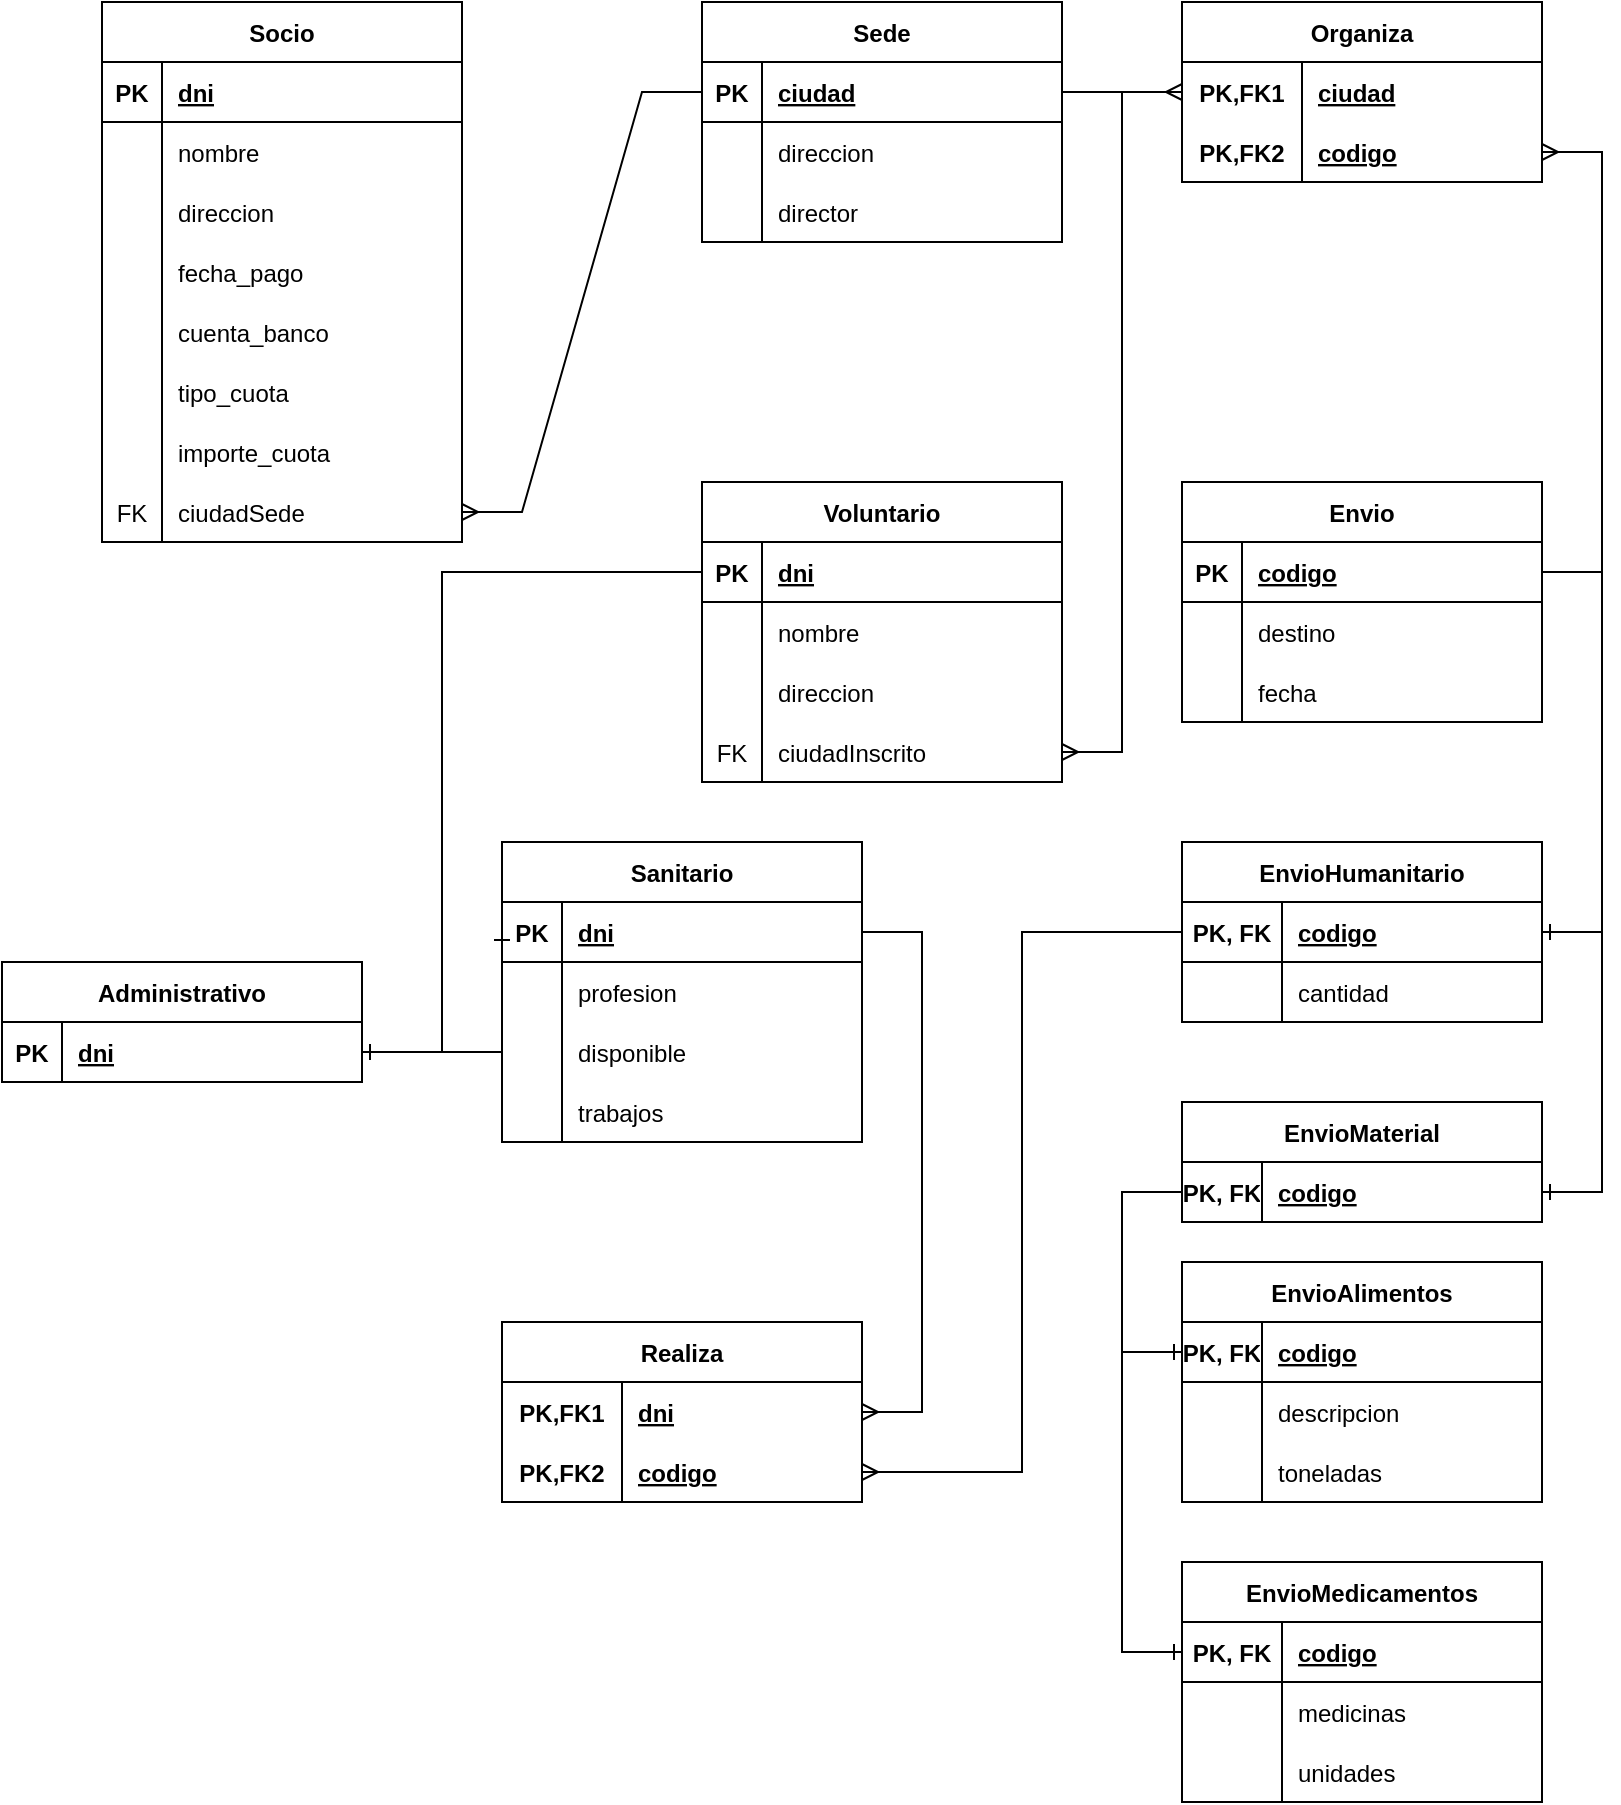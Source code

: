 <mxfile version="16.5.1" type="device"><diagram id="R2lEEEUBdFMjLlhIrx00" name="Page-1"><mxGraphModel dx="1102" dy="685" grid="1" gridSize="10" guides="1" tooltips="1" connect="1" arrows="1" fold="1" page="1" pageScale="1" pageWidth="850" pageHeight="1100" math="0" shadow="0" extFonts="Permanent Marker^https://fonts.googleapis.com/css?family=Permanent+Marker"><root><mxCell id="0"/><mxCell id="1" parent="0"/><mxCell id="J8OUFqh6-W_NVXtx527O-1" value="Socio" style="shape=table;startSize=30;container=1;collapsible=1;childLayout=tableLayout;fixedRows=1;rowLines=0;fontStyle=1;align=center;resizeLast=1;" vertex="1" parent="1"><mxGeometry x="90" y="50" width="180" height="270" as="geometry"/></mxCell><mxCell id="J8OUFqh6-W_NVXtx527O-2" value="" style="shape=tableRow;horizontal=0;startSize=0;swimlaneHead=0;swimlaneBody=0;fillColor=none;collapsible=0;dropTarget=0;points=[[0,0.5],[1,0.5]];portConstraint=eastwest;top=0;left=0;right=0;bottom=1;" vertex="1" parent="J8OUFqh6-W_NVXtx527O-1"><mxGeometry y="30" width="180" height="30" as="geometry"/></mxCell><mxCell id="J8OUFqh6-W_NVXtx527O-3" value="PK" style="shape=partialRectangle;connectable=0;fillColor=none;top=0;left=0;bottom=0;right=0;fontStyle=1;overflow=hidden;" vertex="1" parent="J8OUFqh6-W_NVXtx527O-2"><mxGeometry width="30" height="30" as="geometry"><mxRectangle width="30" height="30" as="alternateBounds"/></mxGeometry></mxCell><mxCell id="J8OUFqh6-W_NVXtx527O-4" value="dni" style="shape=partialRectangle;connectable=0;fillColor=none;top=0;left=0;bottom=0;right=0;align=left;spacingLeft=6;fontStyle=5;overflow=hidden;" vertex="1" parent="J8OUFqh6-W_NVXtx527O-2"><mxGeometry x="30" width="150" height="30" as="geometry"><mxRectangle width="150" height="30" as="alternateBounds"/></mxGeometry></mxCell><mxCell id="J8OUFqh6-W_NVXtx527O-5" value="" style="shape=tableRow;horizontal=0;startSize=0;swimlaneHead=0;swimlaneBody=0;fillColor=none;collapsible=0;dropTarget=0;points=[[0,0.5],[1,0.5]];portConstraint=eastwest;top=0;left=0;right=0;bottom=0;" vertex="1" parent="J8OUFqh6-W_NVXtx527O-1"><mxGeometry y="60" width="180" height="30" as="geometry"/></mxCell><mxCell id="J8OUFqh6-W_NVXtx527O-6" value="" style="shape=partialRectangle;connectable=0;fillColor=none;top=0;left=0;bottom=0;right=0;editable=1;overflow=hidden;" vertex="1" parent="J8OUFqh6-W_NVXtx527O-5"><mxGeometry width="30" height="30" as="geometry"><mxRectangle width="30" height="30" as="alternateBounds"/></mxGeometry></mxCell><mxCell id="J8OUFqh6-W_NVXtx527O-7" value="nombre" style="shape=partialRectangle;connectable=0;fillColor=none;top=0;left=0;bottom=0;right=0;align=left;spacingLeft=6;overflow=hidden;" vertex="1" parent="J8OUFqh6-W_NVXtx527O-5"><mxGeometry x="30" width="150" height="30" as="geometry"><mxRectangle width="150" height="30" as="alternateBounds"/></mxGeometry></mxCell><mxCell id="J8OUFqh6-W_NVXtx527O-8" value="" style="shape=tableRow;horizontal=0;startSize=0;swimlaneHead=0;swimlaneBody=0;fillColor=none;collapsible=0;dropTarget=0;points=[[0,0.5],[1,0.5]];portConstraint=eastwest;top=0;left=0;right=0;bottom=0;" vertex="1" parent="J8OUFqh6-W_NVXtx527O-1"><mxGeometry y="90" width="180" height="30" as="geometry"/></mxCell><mxCell id="J8OUFqh6-W_NVXtx527O-9" value="" style="shape=partialRectangle;connectable=0;fillColor=none;top=0;left=0;bottom=0;right=0;editable=1;overflow=hidden;" vertex="1" parent="J8OUFqh6-W_NVXtx527O-8"><mxGeometry width="30" height="30" as="geometry"><mxRectangle width="30" height="30" as="alternateBounds"/></mxGeometry></mxCell><mxCell id="J8OUFqh6-W_NVXtx527O-10" value="direccion" style="shape=partialRectangle;connectable=0;fillColor=none;top=0;left=0;bottom=0;right=0;align=left;spacingLeft=6;overflow=hidden;" vertex="1" parent="J8OUFqh6-W_NVXtx527O-8"><mxGeometry x="30" width="150" height="30" as="geometry"><mxRectangle width="150" height="30" as="alternateBounds"/></mxGeometry></mxCell><mxCell id="J8OUFqh6-W_NVXtx527O-11" value="" style="shape=tableRow;horizontal=0;startSize=0;swimlaneHead=0;swimlaneBody=0;fillColor=none;collapsible=0;dropTarget=0;points=[[0,0.5],[1,0.5]];portConstraint=eastwest;top=0;left=0;right=0;bottom=0;" vertex="1" parent="J8OUFqh6-W_NVXtx527O-1"><mxGeometry y="120" width="180" height="30" as="geometry"/></mxCell><mxCell id="J8OUFqh6-W_NVXtx527O-12" value="" style="shape=partialRectangle;connectable=0;fillColor=none;top=0;left=0;bottom=0;right=0;editable=1;overflow=hidden;" vertex="1" parent="J8OUFqh6-W_NVXtx527O-11"><mxGeometry width="30" height="30" as="geometry"><mxRectangle width="30" height="30" as="alternateBounds"/></mxGeometry></mxCell><mxCell id="J8OUFqh6-W_NVXtx527O-13" value="fecha_pago" style="shape=partialRectangle;connectable=0;fillColor=none;top=0;left=0;bottom=0;right=0;align=left;spacingLeft=6;overflow=hidden;" vertex="1" parent="J8OUFqh6-W_NVXtx527O-11"><mxGeometry x="30" width="150" height="30" as="geometry"><mxRectangle width="150" height="30" as="alternateBounds"/></mxGeometry></mxCell><mxCell id="J8OUFqh6-W_NVXtx527O-14" value="" style="shape=tableRow;horizontal=0;startSize=0;swimlaneHead=0;swimlaneBody=0;fillColor=none;collapsible=0;dropTarget=0;points=[[0,0.5],[1,0.5]];portConstraint=eastwest;top=0;left=0;right=0;bottom=0;" vertex="1" parent="J8OUFqh6-W_NVXtx527O-1"><mxGeometry y="150" width="180" height="30" as="geometry"/></mxCell><mxCell id="J8OUFqh6-W_NVXtx527O-15" value="" style="shape=partialRectangle;connectable=0;fillColor=none;top=0;left=0;bottom=0;right=0;editable=1;overflow=hidden;" vertex="1" parent="J8OUFqh6-W_NVXtx527O-14"><mxGeometry width="30" height="30" as="geometry"><mxRectangle width="30" height="30" as="alternateBounds"/></mxGeometry></mxCell><mxCell id="J8OUFqh6-W_NVXtx527O-16" value="cuenta_banco" style="shape=partialRectangle;connectable=0;fillColor=none;top=0;left=0;bottom=0;right=0;align=left;spacingLeft=6;overflow=hidden;" vertex="1" parent="J8OUFqh6-W_NVXtx527O-14"><mxGeometry x="30" width="150" height="30" as="geometry"><mxRectangle width="150" height="30" as="alternateBounds"/></mxGeometry></mxCell><mxCell id="J8OUFqh6-W_NVXtx527O-17" value="" style="shape=tableRow;horizontal=0;startSize=0;swimlaneHead=0;swimlaneBody=0;fillColor=none;collapsible=0;dropTarget=0;points=[[0,0.5],[1,0.5]];portConstraint=eastwest;top=0;left=0;right=0;bottom=0;" vertex="1" parent="J8OUFqh6-W_NVXtx527O-1"><mxGeometry y="180" width="180" height="30" as="geometry"/></mxCell><mxCell id="J8OUFqh6-W_NVXtx527O-18" value="" style="shape=partialRectangle;connectable=0;fillColor=none;top=0;left=0;bottom=0;right=0;editable=1;overflow=hidden;" vertex="1" parent="J8OUFqh6-W_NVXtx527O-17"><mxGeometry width="30" height="30" as="geometry"><mxRectangle width="30" height="30" as="alternateBounds"/></mxGeometry></mxCell><mxCell id="J8OUFqh6-W_NVXtx527O-19" value="tipo_cuota" style="shape=partialRectangle;connectable=0;fillColor=none;top=0;left=0;bottom=0;right=0;align=left;spacingLeft=6;overflow=hidden;" vertex="1" parent="J8OUFqh6-W_NVXtx527O-17"><mxGeometry x="30" width="150" height="30" as="geometry"><mxRectangle width="150" height="30" as="alternateBounds"/></mxGeometry></mxCell><mxCell id="J8OUFqh6-W_NVXtx527O-20" value="" style="shape=tableRow;horizontal=0;startSize=0;swimlaneHead=0;swimlaneBody=0;fillColor=none;collapsible=0;dropTarget=0;points=[[0,0.5],[1,0.5]];portConstraint=eastwest;top=0;left=0;right=0;bottom=0;" vertex="1" parent="J8OUFqh6-W_NVXtx527O-1"><mxGeometry y="210" width="180" height="30" as="geometry"/></mxCell><mxCell id="J8OUFqh6-W_NVXtx527O-21" value="" style="shape=partialRectangle;connectable=0;fillColor=none;top=0;left=0;bottom=0;right=0;editable=1;overflow=hidden;" vertex="1" parent="J8OUFqh6-W_NVXtx527O-20"><mxGeometry width="30" height="30" as="geometry"><mxRectangle width="30" height="30" as="alternateBounds"/></mxGeometry></mxCell><mxCell id="J8OUFqh6-W_NVXtx527O-22" value="importe_cuota" style="shape=partialRectangle;connectable=0;fillColor=none;top=0;left=0;bottom=0;right=0;align=left;spacingLeft=6;overflow=hidden;" vertex="1" parent="J8OUFqh6-W_NVXtx527O-20"><mxGeometry x="30" width="150" height="30" as="geometry"><mxRectangle width="150" height="30" as="alternateBounds"/></mxGeometry></mxCell><mxCell id="J8OUFqh6-W_NVXtx527O-36" value="" style="shape=tableRow;horizontal=0;startSize=0;swimlaneHead=0;swimlaneBody=0;fillColor=none;collapsible=0;dropTarget=0;points=[[0,0.5],[1,0.5]];portConstraint=eastwest;top=0;left=0;right=0;bottom=0;" vertex="1" parent="J8OUFqh6-W_NVXtx527O-1"><mxGeometry y="240" width="180" height="30" as="geometry"/></mxCell><mxCell id="J8OUFqh6-W_NVXtx527O-37" value="FK" style="shape=partialRectangle;connectable=0;fillColor=none;top=0;left=0;bottom=0;right=0;editable=1;overflow=hidden;" vertex="1" parent="J8OUFqh6-W_NVXtx527O-36"><mxGeometry width="30" height="30" as="geometry"><mxRectangle width="30" height="30" as="alternateBounds"/></mxGeometry></mxCell><mxCell id="J8OUFqh6-W_NVXtx527O-38" value="ciudadSede" style="shape=partialRectangle;connectable=0;fillColor=none;top=0;left=0;bottom=0;right=0;align=left;spacingLeft=6;overflow=hidden;" vertex="1" parent="J8OUFqh6-W_NVXtx527O-36"><mxGeometry x="30" width="150" height="30" as="geometry"><mxRectangle width="150" height="30" as="alternateBounds"/></mxGeometry></mxCell><mxCell id="J8OUFqh6-W_NVXtx527O-23" value="Sede" style="shape=table;startSize=30;container=1;collapsible=1;childLayout=tableLayout;fixedRows=1;rowLines=0;fontStyle=1;align=center;resizeLast=1;" vertex="1" parent="1"><mxGeometry x="390" y="50" width="180" height="120" as="geometry"/></mxCell><mxCell id="J8OUFqh6-W_NVXtx527O-24" value="" style="shape=tableRow;horizontal=0;startSize=0;swimlaneHead=0;swimlaneBody=0;fillColor=none;collapsible=0;dropTarget=0;points=[[0,0.5],[1,0.5]];portConstraint=eastwest;top=0;left=0;right=0;bottom=1;" vertex="1" parent="J8OUFqh6-W_NVXtx527O-23"><mxGeometry y="30" width="180" height="30" as="geometry"/></mxCell><mxCell id="J8OUFqh6-W_NVXtx527O-25" value="PK" style="shape=partialRectangle;connectable=0;fillColor=none;top=0;left=0;bottom=0;right=0;fontStyle=1;overflow=hidden;" vertex="1" parent="J8OUFqh6-W_NVXtx527O-24"><mxGeometry width="30" height="30" as="geometry"><mxRectangle width="30" height="30" as="alternateBounds"/></mxGeometry></mxCell><mxCell id="J8OUFqh6-W_NVXtx527O-26" value="ciudad" style="shape=partialRectangle;connectable=0;fillColor=none;top=0;left=0;bottom=0;right=0;align=left;spacingLeft=6;fontStyle=5;overflow=hidden;" vertex="1" parent="J8OUFqh6-W_NVXtx527O-24"><mxGeometry x="30" width="150" height="30" as="geometry"><mxRectangle width="150" height="30" as="alternateBounds"/></mxGeometry></mxCell><mxCell id="J8OUFqh6-W_NVXtx527O-27" value="" style="shape=tableRow;horizontal=0;startSize=0;swimlaneHead=0;swimlaneBody=0;fillColor=none;collapsible=0;dropTarget=0;points=[[0,0.5],[1,0.5]];portConstraint=eastwest;top=0;left=0;right=0;bottom=0;" vertex="1" parent="J8OUFqh6-W_NVXtx527O-23"><mxGeometry y="60" width="180" height="30" as="geometry"/></mxCell><mxCell id="J8OUFqh6-W_NVXtx527O-28" value="" style="shape=partialRectangle;connectable=0;fillColor=none;top=0;left=0;bottom=0;right=0;editable=1;overflow=hidden;" vertex="1" parent="J8OUFqh6-W_NVXtx527O-27"><mxGeometry width="30" height="30" as="geometry"><mxRectangle width="30" height="30" as="alternateBounds"/></mxGeometry></mxCell><mxCell id="J8OUFqh6-W_NVXtx527O-29" value="direccion" style="shape=partialRectangle;connectable=0;fillColor=none;top=0;left=0;bottom=0;right=0;align=left;spacingLeft=6;overflow=hidden;" vertex="1" parent="J8OUFqh6-W_NVXtx527O-27"><mxGeometry x="30" width="150" height="30" as="geometry"><mxRectangle width="150" height="30" as="alternateBounds"/></mxGeometry></mxCell><mxCell id="J8OUFqh6-W_NVXtx527O-30" value="" style="shape=tableRow;horizontal=0;startSize=0;swimlaneHead=0;swimlaneBody=0;fillColor=none;collapsible=0;dropTarget=0;points=[[0,0.5],[1,0.5]];portConstraint=eastwest;top=0;left=0;right=0;bottom=0;" vertex="1" parent="J8OUFqh6-W_NVXtx527O-23"><mxGeometry y="90" width="180" height="30" as="geometry"/></mxCell><mxCell id="J8OUFqh6-W_NVXtx527O-31" value="" style="shape=partialRectangle;connectable=0;fillColor=none;top=0;left=0;bottom=0;right=0;editable=1;overflow=hidden;" vertex="1" parent="J8OUFqh6-W_NVXtx527O-30"><mxGeometry width="30" height="30" as="geometry"><mxRectangle width="30" height="30" as="alternateBounds"/></mxGeometry></mxCell><mxCell id="J8OUFqh6-W_NVXtx527O-32" value="director" style="shape=partialRectangle;connectable=0;fillColor=none;top=0;left=0;bottom=0;right=0;align=left;spacingLeft=6;overflow=hidden;" vertex="1" parent="J8OUFqh6-W_NVXtx527O-30"><mxGeometry x="30" width="150" height="30" as="geometry"><mxRectangle width="150" height="30" as="alternateBounds"/></mxGeometry></mxCell><mxCell id="J8OUFqh6-W_NVXtx527O-39" value="" style="edgeStyle=entityRelationEdgeStyle;fontSize=12;html=1;endArrow=ERmany;rounded=0;entryX=1;entryY=0.5;entryDx=0;entryDy=0;exitX=0;exitY=0.5;exitDx=0;exitDy=0;" edge="1" parent="1" source="J8OUFqh6-W_NVXtx527O-24" target="J8OUFqh6-W_NVXtx527O-36"><mxGeometry width="100" height="100" relative="1" as="geometry"><mxPoint x="370" y="400" as="sourcePoint"/><mxPoint x="470" y="300" as="targetPoint"/></mxGeometry></mxCell><mxCell id="J8OUFqh6-W_NVXtx527O-40" value="Voluntario" style="shape=table;startSize=30;container=1;collapsible=1;childLayout=tableLayout;fixedRows=1;rowLines=0;fontStyle=1;align=center;resizeLast=1;" vertex="1" parent="1"><mxGeometry x="390" y="290" width="180" height="150" as="geometry"/></mxCell><mxCell id="J8OUFqh6-W_NVXtx527O-41" value="" style="shape=tableRow;horizontal=0;startSize=0;swimlaneHead=0;swimlaneBody=0;fillColor=none;collapsible=0;dropTarget=0;points=[[0,0.5],[1,0.5]];portConstraint=eastwest;top=0;left=0;right=0;bottom=1;" vertex="1" parent="J8OUFqh6-W_NVXtx527O-40"><mxGeometry y="30" width="180" height="30" as="geometry"/></mxCell><mxCell id="J8OUFqh6-W_NVXtx527O-42" value="PK" style="shape=partialRectangle;connectable=0;fillColor=none;top=0;left=0;bottom=0;right=0;fontStyle=1;overflow=hidden;" vertex="1" parent="J8OUFqh6-W_NVXtx527O-41"><mxGeometry width="30" height="30" as="geometry"><mxRectangle width="30" height="30" as="alternateBounds"/></mxGeometry></mxCell><mxCell id="J8OUFqh6-W_NVXtx527O-43" value="dni" style="shape=partialRectangle;connectable=0;fillColor=none;top=0;left=0;bottom=0;right=0;align=left;spacingLeft=6;fontStyle=5;overflow=hidden;" vertex="1" parent="J8OUFqh6-W_NVXtx527O-41"><mxGeometry x="30" width="150" height="30" as="geometry"><mxRectangle width="150" height="30" as="alternateBounds"/></mxGeometry></mxCell><mxCell id="J8OUFqh6-W_NVXtx527O-44" value="" style="shape=tableRow;horizontal=0;startSize=0;swimlaneHead=0;swimlaneBody=0;fillColor=none;collapsible=0;dropTarget=0;points=[[0,0.5],[1,0.5]];portConstraint=eastwest;top=0;left=0;right=0;bottom=0;" vertex="1" parent="J8OUFqh6-W_NVXtx527O-40"><mxGeometry y="60" width="180" height="30" as="geometry"/></mxCell><mxCell id="J8OUFqh6-W_NVXtx527O-45" value="" style="shape=partialRectangle;connectable=0;fillColor=none;top=0;left=0;bottom=0;right=0;editable=1;overflow=hidden;" vertex="1" parent="J8OUFqh6-W_NVXtx527O-44"><mxGeometry width="30" height="30" as="geometry"><mxRectangle width="30" height="30" as="alternateBounds"/></mxGeometry></mxCell><mxCell id="J8OUFqh6-W_NVXtx527O-46" value="nombre" style="shape=partialRectangle;connectable=0;fillColor=none;top=0;left=0;bottom=0;right=0;align=left;spacingLeft=6;overflow=hidden;" vertex="1" parent="J8OUFqh6-W_NVXtx527O-44"><mxGeometry x="30" width="150" height="30" as="geometry"><mxRectangle width="150" height="30" as="alternateBounds"/></mxGeometry></mxCell><mxCell id="J8OUFqh6-W_NVXtx527O-47" value="" style="shape=tableRow;horizontal=0;startSize=0;swimlaneHead=0;swimlaneBody=0;fillColor=none;collapsible=0;dropTarget=0;points=[[0,0.5],[1,0.5]];portConstraint=eastwest;top=0;left=0;right=0;bottom=0;" vertex="1" parent="J8OUFqh6-W_NVXtx527O-40"><mxGeometry y="90" width="180" height="30" as="geometry"/></mxCell><mxCell id="J8OUFqh6-W_NVXtx527O-48" value="" style="shape=partialRectangle;connectable=0;fillColor=none;top=0;left=0;bottom=0;right=0;editable=1;overflow=hidden;" vertex="1" parent="J8OUFqh6-W_NVXtx527O-47"><mxGeometry width="30" height="30" as="geometry"><mxRectangle width="30" height="30" as="alternateBounds"/></mxGeometry></mxCell><mxCell id="J8OUFqh6-W_NVXtx527O-49" value="direccion" style="shape=partialRectangle;connectable=0;fillColor=none;top=0;left=0;bottom=0;right=0;align=left;spacingLeft=6;overflow=hidden;" vertex="1" parent="J8OUFqh6-W_NVXtx527O-47"><mxGeometry x="30" width="150" height="30" as="geometry"><mxRectangle width="150" height="30" as="alternateBounds"/></mxGeometry></mxCell><mxCell id="J8OUFqh6-W_NVXtx527O-53" value="" style="shape=tableRow;horizontal=0;startSize=0;swimlaneHead=0;swimlaneBody=0;fillColor=none;collapsible=0;dropTarget=0;points=[[0,0.5],[1,0.5]];portConstraint=eastwest;top=0;left=0;right=0;bottom=0;" vertex="1" parent="J8OUFqh6-W_NVXtx527O-40"><mxGeometry y="120" width="180" height="30" as="geometry"/></mxCell><mxCell id="J8OUFqh6-W_NVXtx527O-54" value="FK" style="shape=partialRectangle;connectable=0;fillColor=none;top=0;left=0;bottom=0;right=0;editable=1;overflow=hidden;" vertex="1" parent="J8OUFqh6-W_NVXtx527O-53"><mxGeometry width="30" height="30" as="geometry"><mxRectangle width="30" height="30" as="alternateBounds"/></mxGeometry></mxCell><mxCell id="J8OUFqh6-W_NVXtx527O-55" value="ciudadInscrito" style="shape=partialRectangle;connectable=0;fillColor=none;top=0;left=0;bottom=0;right=0;align=left;spacingLeft=6;overflow=hidden;" vertex="1" parent="J8OUFqh6-W_NVXtx527O-53"><mxGeometry x="30" width="150" height="30" as="geometry"><mxRectangle width="150" height="30" as="alternateBounds"/></mxGeometry></mxCell><mxCell id="J8OUFqh6-W_NVXtx527O-56" value="" style="edgeStyle=entityRelationEdgeStyle;fontSize=12;html=1;endArrow=ERmany;rounded=0;entryX=1;entryY=0.5;entryDx=0;entryDy=0;exitX=1;exitY=0.5;exitDx=0;exitDy=0;" edge="1" parent="1" source="J8OUFqh6-W_NVXtx527O-24" target="J8OUFqh6-W_NVXtx527O-53"><mxGeometry width="100" height="100" relative="1" as="geometry"><mxPoint x="370" y="400" as="sourcePoint"/><mxPoint x="470" y="300" as="targetPoint"/></mxGeometry></mxCell><mxCell id="J8OUFqh6-W_NVXtx527O-57" value="Envio" style="shape=table;startSize=30;container=1;collapsible=1;childLayout=tableLayout;fixedRows=1;rowLines=0;fontStyle=1;align=center;resizeLast=1;" vertex="1" parent="1"><mxGeometry x="630" y="290" width="180" height="120" as="geometry"/></mxCell><mxCell id="J8OUFqh6-W_NVXtx527O-58" value="" style="shape=tableRow;horizontal=0;startSize=0;swimlaneHead=0;swimlaneBody=0;fillColor=none;collapsible=0;dropTarget=0;points=[[0,0.5],[1,0.5]];portConstraint=eastwest;top=0;left=0;right=0;bottom=1;" vertex="1" parent="J8OUFqh6-W_NVXtx527O-57"><mxGeometry y="30" width="180" height="30" as="geometry"/></mxCell><mxCell id="J8OUFqh6-W_NVXtx527O-59" value="PK" style="shape=partialRectangle;connectable=0;fillColor=none;top=0;left=0;bottom=0;right=0;fontStyle=1;overflow=hidden;" vertex="1" parent="J8OUFqh6-W_NVXtx527O-58"><mxGeometry width="30" height="30" as="geometry"><mxRectangle width="30" height="30" as="alternateBounds"/></mxGeometry></mxCell><mxCell id="J8OUFqh6-W_NVXtx527O-60" value="codigo" style="shape=partialRectangle;connectable=0;fillColor=none;top=0;left=0;bottom=0;right=0;align=left;spacingLeft=6;fontStyle=5;overflow=hidden;" vertex="1" parent="J8OUFqh6-W_NVXtx527O-58"><mxGeometry x="30" width="150" height="30" as="geometry"><mxRectangle width="150" height="30" as="alternateBounds"/></mxGeometry></mxCell><mxCell id="J8OUFqh6-W_NVXtx527O-61" value="" style="shape=tableRow;horizontal=0;startSize=0;swimlaneHead=0;swimlaneBody=0;fillColor=none;collapsible=0;dropTarget=0;points=[[0,0.5],[1,0.5]];portConstraint=eastwest;top=0;left=0;right=0;bottom=0;" vertex="1" parent="J8OUFqh6-W_NVXtx527O-57"><mxGeometry y="60" width="180" height="30" as="geometry"/></mxCell><mxCell id="J8OUFqh6-W_NVXtx527O-62" value="" style="shape=partialRectangle;connectable=0;fillColor=none;top=0;left=0;bottom=0;right=0;editable=1;overflow=hidden;" vertex="1" parent="J8OUFqh6-W_NVXtx527O-61"><mxGeometry width="30" height="30" as="geometry"><mxRectangle width="30" height="30" as="alternateBounds"/></mxGeometry></mxCell><mxCell id="J8OUFqh6-W_NVXtx527O-63" value="destino" style="shape=partialRectangle;connectable=0;fillColor=none;top=0;left=0;bottom=0;right=0;align=left;spacingLeft=6;overflow=hidden;" vertex="1" parent="J8OUFqh6-W_NVXtx527O-61"><mxGeometry x="30" width="150" height="30" as="geometry"><mxRectangle width="150" height="30" as="alternateBounds"/></mxGeometry></mxCell><mxCell id="J8OUFqh6-W_NVXtx527O-64" value="" style="shape=tableRow;horizontal=0;startSize=0;swimlaneHead=0;swimlaneBody=0;fillColor=none;collapsible=0;dropTarget=0;points=[[0,0.5],[1,0.5]];portConstraint=eastwest;top=0;left=0;right=0;bottom=0;" vertex="1" parent="J8OUFqh6-W_NVXtx527O-57"><mxGeometry y="90" width="180" height="30" as="geometry"/></mxCell><mxCell id="J8OUFqh6-W_NVXtx527O-65" value="" style="shape=partialRectangle;connectable=0;fillColor=none;top=0;left=0;bottom=0;right=0;editable=1;overflow=hidden;" vertex="1" parent="J8OUFqh6-W_NVXtx527O-64"><mxGeometry width="30" height="30" as="geometry"><mxRectangle width="30" height="30" as="alternateBounds"/></mxGeometry></mxCell><mxCell id="J8OUFqh6-W_NVXtx527O-66" value="fecha" style="shape=partialRectangle;connectable=0;fillColor=none;top=0;left=0;bottom=0;right=0;align=left;spacingLeft=6;overflow=hidden;" vertex="1" parent="J8OUFqh6-W_NVXtx527O-64"><mxGeometry x="30" width="150" height="30" as="geometry"><mxRectangle width="150" height="30" as="alternateBounds"/></mxGeometry></mxCell><mxCell id="J8OUFqh6-W_NVXtx527O-70" value="Organiza" style="shape=table;startSize=30;container=1;collapsible=1;childLayout=tableLayout;fixedRows=1;rowLines=0;fontStyle=1;align=center;resizeLast=1;" vertex="1" parent="1"><mxGeometry x="630" y="50" width="180" height="90" as="geometry"/></mxCell><mxCell id="J8OUFqh6-W_NVXtx527O-71" value="" style="shape=tableRow;horizontal=0;startSize=0;swimlaneHead=0;swimlaneBody=0;fillColor=none;collapsible=0;dropTarget=0;points=[[0,0.5],[1,0.5]];portConstraint=eastwest;top=0;left=0;right=0;bottom=0;" vertex="1" parent="J8OUFqh6-W_NVXtx527O-70"><mxGeometry y="30" width="180" height="30" as="geometry"/></mxCell><mxCell id="J8OUFqh6-W_NVXtx527O-72" value="PK,FK1" style="shape=partialRectangle;connectable=0;fillColor=none;top=0;left=0;bottom=0;right=0;fontStyle=1;overflow=hidden;" vertex="1" parent="J8OUFqh6-W_NVXtx527O-71"><mxGeometry width="60" height="30" as="geometry"><mxRectangle width="60" height="30" as="alternateBounds"/></mxGeometry></mxCell><mxCell id="J8OUFqh6-W_NVXtx527O-73" value="ciudad" style="shape=partialRectangle;connectable=0;fillColor=none;top=0;left=0;bottom=0;right=0;align=left;spacingLeft=6;fontStyle=5;overflow=hidden;" vertex="1" parent="J8OUFqh6-W_NVXtx527O-71"><mxGeometry x="60" width="120" height="30" as="geometry"><mxRectangle width="120" height="30" as="alternateBounds"/></mxGeometry></mxCell><mxCell id="J8OUFqh6-W_NVXtx527O-74" value="" style="shape=tableRow;horizontal=0;startSize=0;swimlaneHead=0;swimlaneBody=0;fillColor=none;collapsible=0;dropTarget=0;points=[[0,0.5],[1,0.5]];portConstraint=eastwest;top=0;left=0;right=0;bottom=1;" vertex="1" parent="J8OUFqh6-W_NVXtx527O-70"><mxGeometry y="60" width="180" height="30" as="geometry"/></mxCell><mxCell id="J8OUFqh6-W_NVXtx527O-75" value="PK,FK2" style="shape=partialRectangle;connectable=0;fillColor=none;top=0;left=0;bottom=0;right=0;fontStyle=1;overflow=hidden;" vertex="1" parent="J8OUFqh6-W_NVXtx527O-74"><mxGeometry width="60" height="30" as="geometry"><mxRectangle width="60" height="30" as="alternateBounds"/></mxGeometry></mxCell><mxCell id="J8OUFqh6-W_NVXtx527O-76" value="codigo" style="shape=partialRectangle;connectable=0;fillColor=none;top=0;left=0;bottom=0;right=0;align=left;spacingLeft=6;fontStyle=5;overflow=hidden;" vertex="1" parent="J8OUFqh6-W_NVXtx527O-74"><mxGeometry x="60" width="120" height="30" as="geometry"><mxRectangle width="120" height="30" as="alternateBounds"/></mxGeometry></mxCell><mxCell id="J8OUFqh6-W_NVXtx527O-83" value="" style="edgeStyle=entityRelationEdgeStyle;fontSize=12;html=1;endArrow=ERmany;rounded=0;entryX=0;entryY=0.5;entryDx=0;entryDy=0;exitX=1;exitY=0.5;exitDx=0;exitDy=0;" edge="1" parent="1" source="J8OUFqh6-W_NVXtx527O-24" target="J8OUFqh6-W_NVXtx527O-71"><mxGeometry width="100" height="100" relative="1" as="geometry"><mxPoint x="610" y="400" as="sourcePoint"/><mxPoint x="710" y="300" as="targetPoint"/></mxGeometry></mxCell><mxCell id="J8OUFqh6-W_NVXtx527O-84" value="" style="edgeStyle=entityRelationEdgeStyle;fontSize=12;html=1;endArrow=ERmany;rounded=0;exitX=1;exitY=0.5;exitDx=0;exitDy=0;entryX=1;entryY=0.5;entryDx=0;entryDy=0;" edge="1" parent="1" source="J8OUFqh6-W_NVXtx527O-58" target="J8OUFqh6-W_NVXtx527O-74"><mxGeometry width="100" height="100" relative="1" as="geometry"><mxPoint x="610" y="400" as="sourcePoint"/><mxPoint x="710" y="300" as="targetPoint"/></mxGeometry></mxCell><mxCell id="J8OUFqh6-W_NVXtx527O-85" value="Administrativo" style="shape=table;startSize=30;container=1;collapsible=1;childLayout=tableLayout;fixedRows=1;rowLines=0;fontStyle=1;align=center;resizeLast=1;" vertex="1" parent="1"><mxGeometry x="40" y="530" width="180" height="60" as="geometry"/></mxCell><mxCell id="J8OUFqh6-W_NVXtx527O-86" value="" style="shape=tableRow;horizontal=0;startSize=0;swimlaneHead=0;swimlaneBody=0;fillColor=none;collapsible=0;dropTarget=0;points=[[0,0.5],[1,0.5]];portConstraint=eastwest;top=0;left=0;right=0;bottom=1;" vertex="1" parent="J8OUFqh6-W_NVXtx527O-85"><mxGeometry y="30" width="180" height="30" as="geometry"/></mxCell><mxCell id="J8OUFqh6-W_NVXtx527O-87" value="PK" style="shape=partialRectangle;connectable=0;fillColor=none;top=0;left=0;bottom=0;right=0;fontStyle=1;overflow=hidden;" vertex="1" parent="J8OUFqh6-W_NVXtx527O-86"><mxGeometry width="30" height="30" as="geometry"><mxRectangle width="30" height="30" as="alternateBounds"/></mxGeometry></mxCell><mxCell id="J8OUFqh6-W_NVXtx527O-88" value="dni" style="shape=partialRectangle;connectable=0;fillColor=none;top=0;left=0;bottom=0;right=0;align=left;spacingLeft=6;fontStyle=5;overflow=hidden;" vertex="1" parent="J8OUFqh6-W_NVXtx527O-86"><mxGeometry x="30" width="150" height="30" as="geometry"><mxRectangle width="150" height="30" as="alternateBounds"/></mxGeometry></mxCell><mxCell id="J8OUFqh6-W_NVXtx527O-98" value="Sanitario" style="shape=table;startSize=30;container=1;collapsible=1;childLayout=tableLayout;fixedRows=1;rowLines=0;fontStyle=1;align=center;resizeLast=1;" vertex="1" parent="1"><mxGeometry x="290" y="470" width="180" height="150" as="geometry"/></mxCell><mxCell id="J8OUFqh6-W_NVXtx527O-99" value="" style="shape=tableRow;horizontal=0;startSize=0;swimlaneHead=0;swimlaneBody=0;fillColor=none;collapsible=0;dropTarget=0;points=[[0,0.5],[1,0.5]];portConstraint=eastwest;top=0;left=0;right=0;bottom=1;" vertex="1" parent="J8OUFqh6-W_NVXtx527O-98"><mxGeometry y="30" width="180" height="30" as="geometry"/></mxCell><mxCell id="J8OUFqh6-W_NVXtx527O-100" value="PK" style="shape=partialRectangle;connectable=0;fillColor=none;top=0;left=0;bottom=0;right=0;fontStyle=1;overflow=hidden;" vertex="1" parent="J8OUFqh6-W_NVXtx527O-99"><mxGeometry width="30" height="30" as="geometry"><mxRectangle width="30" height="30" as="alternateBounds"/></mxGeometry></mxCell><mxCell id="J8OUFqh6-W_NVXtx527O-101" value="dni" style="shape=partialRectangle;connectable=0;fillColor=none;top=0;left=0;bottom=0;right=0;align=left;spacingLeft=6;fontStyle=5;overflow=hidden;" vertex="1" parent="J8OUFqh6-W_NVXtx527O-99"><mxGeometry x="30" width="150" height="30" as="geometry"><mxRectangle width="150" height="30" as="alternateBounds"/></mxGeometry></mxCell><mxCell id="J8OUFqh6-W_NVXtx527O-102" value="" style="shape=tableRow;horizontal=0;startSize=0;swimlaneHead=0;swimlaneBody=0;fillColor=none;collapsible=0;dropTarget=0;points=[[0,0.5],[1,0.5]];portConstraint=eastwest;top=0;left=0;right=0;bottom=0;" vertex="1" parent="J8OUFqh6-W_NVXtx527O-98"><mxGeometry y="60" width="180" height="30" as="geometry"/></mxCell><mxCell id="J8OUFqh6-W_NVXtx527O-103" value="" style="shape=partialRectangle;connectable=0;fillColor=none;top=0;left=0;bottom=0;right=0;editable=1;overflow=hidden;" vertex="1" parent="J8OUFqh6-W_NVXtx527O-102"><mxGeometry width="30" height="30" as="geometry"><mxRectangle width="30" height="30" as="alternateBounds"/></mxGeometry></mxCell><mxCell id="J8OUFqh6-W_NVXtx527O-104" value="profesion" style="shape=partialRectangle;connectable=0;fillColor=none;top=0;left=0;bottom=0;right=0;align=left;spacingLeft=6;overflow=hidden;" vertex="1" parent="J8OUFqh6-W_NVXtx527O-102"><mxGeometry x="30" width="150" height="30" as="geometry"><mxRectangle width="150" height="30" as="alternateBounds"/></mxGeometry></mxCell><mxCell id="J8OUFqh6-W_NVXtx527O-105" value="" style="shape=tableRow;horizontal=0;startSize=0;swimlaneHead=0;swimlaneBody=0;fillColor=none;collapsible=0;dropTarget=0;points=[[0,0.5],[1,0.5]];portConstraint=eastwest;top=0;left=0;right=0;bottom=0;" vertex="1" parent="J8OUFqh6-W_NVXtx527O-98"><mxGeometry y="90" width="180" height="30" as="geometry"/></mxCell><mxCell id="J8OUFqh6-W_NVXtx527O-106" value="" style="shape=partialRectangle;connectable=0;fillColor=none;top=0;left=0;bottom=0;right=0;editable=1;overflow=hidden;" vertex="1" parent="J8OUFqh6-W_NVXtx527O-105"><mxGeometry width="30" height="30" as="geometry"><mxRectangle width="30" height="30" as="alternateBounds"/></mxGeometry></mxCell><mxCell id="J8OUFqh6-W_NVXtx527O-107" value="disponible" style="shape=partialRectangle;connectable=0;fillColor=none;top=0;left=0;bottom=0;right=0;align=left;spacingLeft=6;overflow=hidden;" vertex="1" parent="J8OUFqh6-W_NVXtx527O-105"><mxGeometry x="30" width="150" height="30" as="geometry"><mxRectangle width="150" height="30" as="alternateBounds"/></mxGeometry></mxCell><mxCell id="J8OUFqh6-W_NVXtx527O-108" value="" style="shape=tableRow;horizontal=0;startSize=0;swimlaneHead=0;swimlaneBody=0;fillColor=none;collapsible=0;dropTarget=0;points=[[0,0.5],[1,0.5]];portConstraint=eastwest;top=0;left=0;right=0;bottom=0;" vertex="1" parent="J8OUFqh6-W_NVXtx527O-98"><mxGeometry y="120" width="180" height="30" as="geometry"/></mxCell><mxCell id="J8OUFqh6-W_NVXtx527O-109" value="" style="shape=partialRectangle;connectable=0;fillColor=none;top=0;left=0;bottom=0;right=0;editable=1;overflow=hidden;" vertex="1" parent="J8OUFqh6-W_NVXtx527O-108"><mxGeometry width="30" height="30" as="geometry"><mxRectangle width="30" height="30" as="alternateBounds"/></mxGeometry></mxCell><mxCell id="J8OUFqh6-W_NVXtx527O-110" value="trabajos" style="shape=partialRectangle;connectable=0;fillColor=none;top=0;left=0;bottom=0;right=0;align=left;spacingLeft=6;overflow=hidden;" vertex="1" parent="J8OUFqh6-W_NVXtx527O-108"><mxGeometry x="30" width="150" height="30" as="geometry"><mxRectangle width="150" height="30" as="alternateBounds"/></mxGeometry></mxCell><mxCell id="J8OUFqh6-W_NVXtx527O-111" value="" style="edgeStyle=orthogonalEdgeStyle;fontSize=12;html=1;endArrow=ERone;endFill=1;rounded=0;entryX=1;entryY=0.5;entryDx=0;entryDy=0;exitX=0;exitY=0.5;exitDx=0;exitDy=0;" edge="1" parent="1" source="J8OUFqh6-W_NVXtx527O-41" target="J8OUFqh6-W_NVXtx527O-86"><mxGeometry width="100" height="100" relative="1" as="geometry"><mxPoint x="360" y="560" as="sourcePoint"/><mxPoint x="460" y="460" as="targetPoint"/><Array as="points"><mxPoint x="260" y="335"/><mxPoint x="260" y="575"/></Array></mxGeometry></mxCell><mxCell id="J8OUFqh6-W_NVXtx527O-112" value="" style="edgeStyle=orthogonalEdgeStyle;fontSize=12;html=1;endArrow=ERone;endFill=1;rounded=0;entryX=0;entryY=0.5;entryDx=0;entryDy=0;exitX=0;exitY=0.5;exitDx=0;exitDy=0;" edge="1" parent="1" source="J8OUFqh6-W_NVXtx527O-41" target="J8OUFqh6-W_NVXtx527O-99"><mxGeometry width="100" height="100" relative="1" as="geometry"><mxPoint x="360" y="560" as="sourcePoint"/><mxPoint x="460" y="460" as="targetPoint"/><Array as="points"><mxPoint x="260" y="335"/><mxPoint x="260" y="575"/></Array></mxGeometry></mxCell><mxCell id="J8OUFqh6-W_NVXtx527O-113" value="EnvioHumanitario" style="shape=table;startSize=30;container=1;collapsible=1;childLayout=tableLayout;fixedRows=1;rowLines=0;fontStyle=1;align=center;resizeLast=1;" vertex="1" parent="1"><mxGeometry x="630" y="470" width="180" height="90" as="geometry"/></mxCell><mxCell id="J8OUFqh6-W_NVXtx527O-114" value="" style="shape=tableRow;horizontal=0;startSize=0;swimlaneHead=0;swimlaneBody=0;fillColor=none;collapsible=0;dropTarget=0;points=[[0,0.5],[1,0.5]];portConstraint=eastwest;top=0;left=0;right=0;bottom=1;" vertex="1" parent="J8OUFqh6-W_NVXtx527O-113"><mxGeometry y="30" width="180" height="30" as="geometry"/></mxCell><mxCell id="J8OUFqh6-W_NVXtx527O-115" value="PK, FK" style="shape=partialRectangle;connectable=0;fillColor=none;top=0;left=0;bottom=0;right=0;fontStyle=1;overflow=hidden;" vertex="1" parent="J8OUFqh6-W_NVXtx527O-114"><mxGeometry width="50" height="30" as="geometry"><mxRectangle width="50" height="30" as="alternateBounds"/></mxGeometry></mxCell><mxCell id="J8OUFqh6-W_NVXtx527O-116" value="codigo" style="shape=partialRectangle;connectable=0;fillColor=none;top=0;left=0;bottom=0;right=0;align=left;spacingLeft=6;fontStyle=5;overflow=hidden;" vertex="1" parent="J8OUFqh6-W_NVXtx527O-114"><mxGeometry x="50" width="130" height="30" as="geometry"><mxRectangle width="130" height="30" as="alternateBounds"/></mxGeometry></mxCell><mxCell id="J8OUFqh6-W_NVXtx527O-117" value="" style="shape=tableRow;horizontal=0;startSize=0;swimlaneHead=0;swimlaneBody=0;fillColor=none;collapsible=0;dropTarget=0;points=[[0,0.5],[1,0.5]];portConstraint=eastwest;top=0;left=0;right=0;bottom=0;" vertex="1" parent="J8OUFqh6-W_NVXtx527O-113"><mxGeometry y="60" width="180" height="30" as="geometry"/></mxCell><mxCell id="J8OUFqh6-W_NVXtx527O-118" value="" style="shape=partialRectangle;connectable=0;fillColor=none;top=0;left=0;bottom=0;right=0;editable=1;overflow=hidden;" vertex="1" parent="J8OUFqh6-W_NVXtx527O-117"><mxGeometry width="50" height="30" as="geometry"><mxRectangle width="50" height="30" as="alternateBounds"/></mxGeometry></mxCell><mxCell id="J8OUFqh6-W_NVXtx527O-119" value="cantidad" style="shape=partialRectangle;connectable=0;fillColor=none;top=0;left=0;bottom=0;right=0;align=left;spacingLeft=6;overflow=hidden;" vertex="1" parent="J8OUFqh6-W_NVXtx527O-117"><mxGeometry x="50" width="130" height="30" as="geometry"><mxRectangle width="130" height="30" as="alternateBounds"/></mxGeometry></mxCell><mxCell id="J8OUFqh6-W_NVXtx527O-126" value="" style="edgeStyle=orthogonalEdgeStyle;fontSize=12;html=1;endArrow=ERone;endFill=1;rounded=0;entryX=1;entryY=0.5;entryDx=0;entryDy=0;exitX=1;exitY=0.5;exitDx=0;exitDy=0;" edge="1" parent="1" source="J8OUFqh6-W_NVXtx527O-58" target="J8OUFqh6-W_NVXtx527O-114"><mxGeometry width="100" height="100" relative="1" as="geometry"><mxPoint x="360" y="460" as="sourcePoint"/><mxPoint x="460" y="360" as="targetPoint"/><Array as="points"><mxPoint x="840" y="335"/><mxPoint x="840" y="515"/></Array></mxGeometry></mxCell><mxCell id="J8OUFqh6-W_NVXtx527O-127" value="EnvioMaterial" style="shape=table;startSize=30;container=1;collapsible=1;childLayout=tableLayout;fixedRows=1;rowLines=0;fontStyle=1;align=center;resizeLast=1;" vertex="1" parent="1"><mxGeometry x="630" y="600" width="180" height="60" as="geometry"/></mxCell><mxCell id="J8OUFqh6-W_NVXtx527O-128" value="" style="shape=tableRow;horizontal=0;startSize=0;swimlaneHead=0;swimlaneBody=0;fillColor=none;collapsible=0;dropTarget=0;points=[[0,0.5],[1,0.5]];portConstraint=eastwest;top=0;left=0;right=0;bottom=1;" vertex="1" parent="J8OUFqh6-W_NVXtx527O-127"><mxGeometry y="30" width="180" height="30" as="geometry"/></mxCell><mxCell id="J8OUFqh6-W_NVXtx527O-129" value="PK, FK" style="shape=partialRectangle;connectable=0;fillColor=none;top=0;left=0;bottom=0;right=0;fontStyle=1;overflow=hidden;" vertex="1" parent="J8OUFqh6-W_NVXtx527O-128"><mxGeometry width="40" height="30" as="geometry"><mxRectangle width="40" height="30" as="alternateBounds"/></mxGeometry></mxCell><mxCell id="J8OUFqh6-W_NVXtx527O-130" value="codigo" style="shape=partialRectangle;connectable=0;fillColor=none;top=0;left=0;bottom=0;right=0;align=left;spacingLeft=6;fontStyle=5;overflow=hidden;" vertex="1" parent="J8OUFqh6-W_NVXtx527O-128"><mxGeometry x="40" width="140" height="30" as="geometry"><mxRectangle width="140" height="30" as="alternateBounds"/></mxGeometry></mxCell><mxCell id="J8OUFqh6-W_NVXtx527O-140" value="" style="edgeStyle=orthogonalEdgeStyle;fontSize=12;html=1;endArrow=ERone;endFill=1;rounded=0;entryX=1;entryY=0.5;entryDx=0;entryDy=0;exitX=1;exitY=0.5;exitDx=0;exitDy=0;" edge="1" parent="1" source="J8OUFqh6-W_NVXtx527O-58" target="J8OUFqh6-W_NVXtx527O-128"><mxGeometry width="100" height="100" relative="1" as="geometry"><mxPoint x="360" y="660" as="sourcePoint"/><mxPoint x="460" y="560" as="targetPoint"/><Array as="points"><mxPoint x="840" y="335"/><mxPoint x="840" y="645"/></Array></mxGeometry></mxCell><mxCell id="J8OUFqh6-W_NVXtx527O-141" value="EnvioAlimentos" style="shape=table;startSize=30;container=1;collapsible=1;childLayout=tableLayout;fixedRows=1;rowLines=0;fontStyle=1;align=center;resizeLast=1;" vertex="1" parent="1"><mxGeometry x="630" y="680" width="180" height="120" as="geometry"/></mxCell><mxCell id="J8OUFqh6-W_NVXtx527O-142" value="" style="shape=tableRow;horizontal=0;startSize=0;swimlaneHead=0;swimlaneBody=0;fillColor=none;collapsible=0;dropTarget=0;points=[[0,0.5],[1,0.5]];portConstraint=eastwest;top=0;left=0;right=0;bottom=1;" vertex="1" parent="J8OUFqh6-W_NVXtx527O-141"><mxGeometry y="30" width="180" height="30" as="geometry"/></mxCell><mxCell id="J8OUFqh6-W_NVXtx527O-143" value="PK, FK" style="shape=partialRectangle;connectable=0;fillColor=none;top=0;left=0;bottom=0;right=0;fontStyle=1;overflow=hidden;" vertex="1" parent="J8OUFqh6-W_NVXtx527O-142"><mxGeometry width="40" height="30" as="geometry"><mxRectangle width="40" height="30" as="alternateBounds"/></mxGeometry></mxCell><mxCell id="J8OUFqh6-W_NVXtx527O-144" value="codigo" style="shape=partialRectangle;connectable=0;fillColor=none;top=0;left=0;bottom=0;right=0;align=left;spacingLeft=6;fontStyle=5;overflow=hidden;" vertex="1" parent="J8OUFqh6-W_NVXtx527O-142"><mxGeometry x="40" width="140" height="30" as="geometry"><mxRectangle width="140" height="30" as="alternateBounds"/></mxGeometry></mxCell><mxCell id="J8OUFqh6-W_NVXtx527O-145" value="" style="shape=tableRow;horizontal=0;startSize=0;swimlaneHead=0;swimlaneBody=0;fillColor=none;collapsible=0;dropTarget=0;points=[[0,0.5],[1,0.5]];portConstraint=eastwest;top=0;left=0;right=0;bottom=0;" vertex="1" parent="J8OUFqh6-W_NVXtx527O-141"><mxGeometry y="60" width="180" height="30" as="geometry"/></mxCell><mxCell id="J8OUFqh6-W_NVXtx527O-146" value="" style="shape=partialRectangle;connectable=0;fillColor=none;top=0;left=0;bottom=0;right=0;editable=1;overflow=hidden;" vertex="1" parent="J8OUFqh6-W_NVXtx527O-145"><mxGeometry width="40" height="30" as="geometry"><mxRectangle width="40" height="30" as="alternateBounds"/></mxGeometry></mxCell><mxCell id="J8OUFqh6-W_NVXtx527O-147" value="descripcion" style="shape=partialRectangle;connectable=0;fillColor=none;top=0;left=0;bottom=0;right=0;align=left;spacingLeft=6;overflow=hidden;" vertex="1" parent="J8OUFqh6-W_NVXtx527O-145"><mxGeometry x="40" width="140" height="30" as="geometry"><mxRectangle width="140" height="30" as="alternateBounds"/></mxGeometry></mxCell><mxCell id="J8OUFqh6-W_NVXtx527O-148" value="" style="shape=tableRow;horizontal=0;startSize=0;swimlaneHead=0;swimlaneBody=0;fillColor=none;collapsible=0;dropTarget=0;points=[[0,0.5],[1,0.5]];portConstraint=eastwest;top=0;left=0;right=0;bottom=0;" vertex="1" parent="J8OUFqh6-W_NVXtx527O-141"><mxGeometry y="90" width="180" height="30" as="geometry"/></mxCell><mxCell id="J8OUFqh6-W_NVXtx527O-149" value="" style="shape=partialRectangle;connectable=0;fillColor=none;top=0;left=0;bottom=0;right=0;editable=1;overflow=hidden;" vertex="1" parent="J8OUFqh6-W_NVXtx527O-148"><mxGeometry width="40" height="30" as="geometry"><mxRectangle width="40" height="30" as="alternateBounds"/></mxGeometry></mxCell><mxCell id="J8OUFqh6-W_NVXtx527O-150" value="toneladas" style="shape=partialRectangle;connectable=0;fillColor=none;top=0;left=0;bottom=0;right=0;align=left;spacingLeft=6;overflow=hidden;" vertex="1" parent="J8OUFqh6-W_NVXtx527O-148"><mxGeometry x="40" width="140" height="30" as="geometry"><mxRectangle width="140" height="30" as="alternateBounds"/></mxGeometry></mxCell><mxCell id="J8OUFqh6-W_NVXtx527O-154" value="" style="edgeStyle=orthogonalEdgeStyle;fontSize=12;html=1;endArrow=ERone;endFill=1;rounded=0;entryX=0;entryY=0.5;entryDx=0;entryDy=0;exitX=0;exitY=0.5;exitDx=0;exitDy=0;" edge="1" parent="1" source="J8OUFqh6-W_NVXtx527O-128" target="J8OUFqh6-W_NVXtx527O-142"><mxGeometry width="100" height="100" relative="1" as="geometry"><mxPoint x="360" y="600" as="sourcePoint"/><mxPoint x="460" y="500" as="targetPoint"/><Array as="points"><mxPoint x="600" y="645"/><mxPoint x="600" y="725"/></Array></mxGeometry></mxCell><mxCell id="J8OUFqh6-W_NVXtx527O-155" value="EnvioMedicamentos" style="shape=table;startSize=30;container=1;collapsible=1;childLayout=tableLayout;fixedRows=1;rowLines=0;fontStyle=1;align=center;resizeLast=1;" vertex="1" parent="1"><mxGeometry x="630" y="830" width="180" height="120" as="geometry"/></mxCell><mxCell id="J8OUFqh6-W_NVXtx527O-156" value="" style="shape=tableRow;horizontal=0;startSize=0;swimlaneHead=0;swimlaneBody=0;fillColor=none;collapsible=0;dropTarget=0;points=[[0,0.5],[1,0.5]];portConstraint=eastwest;top=0;left=0;right=0;bottom=1;" vertex="1" parent="J8OUFqh6-W_NVXtx527O-155"><mxGeometry y="30" width="180" height="30" as="geometry"/></mxCell><mxCell id="J8OUFqh6-W_NVXtx527O-157" value="PK, FK" style="shape=partialRectangle;connectable=0;fillColor=none;top=0;left=0;bottom=0;right=0;fontStyle=1;overflow=hidden;" vertex="1" parent="J8OUFqh6-W_NVXtx527O-156"><mxGeometry width="50" height="30" as="geometry"><mxRectangle width="50" height="30" as="alternateBounds"/></mxGeometry></mxCell><mxCell id="J8OUFqh6-W_NVXtx527O-158" value="codigo" style="shape=partialRectangle;connectable=0;fillColor=none;top=0;left=0;bottom=0;right=0;align=left;spacingLeft=6;fontStyle=5;overflow=hidden;" vertex="1" parent="J8OUFqh6-W_NVXtx527O-156"><mxGeometry x="50" width="130" height="30" as="geometry"><mxRectangle width="130" height="30" as="alternateBounds"/></mxGeometry></mxCell><mxCell id="J8OUFqh6-W_NVXtx527O-159" value="" style="shape=tableRow;horizontal=0;startSize=0;swimlaneHead=0;swimlaneBody=0;fillColor=none;collapsible=0;dropTarget=0;points=[[0,0.5],[1,0.5]];portConstraint=eastwest;top=0;left=0;right=0;bottom=0;" vertex="1" parent="J8OUFqh6-W_NVXtx527O-155"><mxGeometry y="60" width="180" height="30" as="geometry"/></mxCell><mxCell id="J8OUFqh6-W_NVXtx527O-160" value="" style="shape=partialRectangle;connectable=0;fillColor=none;top=0;left=0;bottom=0;right=0;editable=1;overflow=hidden;" vertex="1" parent="J8OUFqh6-W_NVXtx527O-159"><mxGeometry width="50" height="30" as="geometry"><mxRectangle width="50" height="30" as="alternateBounds"/></mxGeometry></mxCell><mxCell id="J8OUFqh6-W_NVXtx527O-161" value="medicinas" style="shape=partialRectangle;connectable=0;fillColor=none;top=0;left=0;bottom=0;right=0;align=left;spacingLeft=6;overflow=hidden;" vertex="1" parent="J8OUFqh6-W_NVXtx527O-159"><mxGeometry x="50" width="130" height="30" as="geometry"><mxRectangle width="130" height="30" as="alternateBounds"/></mxGeometry></mxCell><mxCell id="J8OUFqh6-W_NVXtx527O-162" value="" style="shape=tableRow;horizontal=0;startSize=0;swimlaneHead=0;swimlaneBody=0;fillColor=none;collapsible=0;dropTarget=0;points=[[0,0.5],[1,0.5]];portConstraint=eastwest;top=0;left=0;right=0;bottom=0;" vertex="1" parent="J8OUFqh6-W_NVXtx527O-155"><mxGeometry y="90" width="180" height="30" as="geometry"/></mxCell><mxCell id="J8OUFqh6-W_NVXtx527O-163" value="" style="shape=partialRectangle;connectable=0;fillColor=none;top=0;left=0;bottom=0;right=0;editable=1;overflow=hidden;" vertex="1" parent="J8OUFqh6-W_NVXtx527O-162"><mxGeometry width="50" height="30" as="geometry"><mxRectangle width="50" height="30" as="alternateBounds"/></mxGeometry></mxCell><mxCell id="J8OUFqh6-W_NVXtx527O-164" value="unidades" style="shape=partialRectangle;connectable=0;fillColor=none;top=0;left=0;bottom=0;right=0;align=left;spacingLeft=6;overflow=hidden;" vertex="1" parent="J8OUFqh6-W_NVXtx527O-162"><mxGeometry x="50" width="130" height="30" as="geometry"><mxRectangle width="130" height="30" as="alternateBounds"/></mxGeometry></mxCell><mxCell id="J8OUFqh6-W_NVXtx527O-168" value="" style="edgeStyle=orthogonalEdgeStyle;fontSize=12;html=1;endArrow=ERone;endFill=1;rounded=0;entryX=0;entryY=0.5;entryDx=0;entryDy=0;exitX=0;exitY=0.5;exitDx=0;exitDy=0;" edge="1" parent="1" source="J8OUFqh6-W_NVXtx527O-128" target="J8OUFqh6-W_NVXtx527O-156"><mxGeometry width="100" height="100" relative="1" as="geometry"><mxPoint x="360" y="800" as="sourcePoint"/><mxPoint x="460" y="700" as="targetPoint"/><Array as="points"><mxPoint x="600" y="645"/><mxPoint x="600" y="875"/></Array></mxGeometry></mxCell><mxCell id="J8OUFqh6-W_NVXtx527O-182" value="Realiza" style="shape=table;startSize=30;container=1;collapsible=1;childLayout=tableLayout;fixedRows=1;rowLines=0;fontStyle=1;align=center;resizeLast=1;" vertex="1" parent="1"><mxGeometry x="290" y="710" width="180" height="90" as="geometry"/></mxCell><mxCell id="J8OUFqh6-W_NVXtx527O-183" value="" style="shape=tableRow;horizontal=0;startSize=0;swimlaneHead=0;swimlaneBody=0;fillColor=none;collapsible=0;dropTarget=0;points=[[0,0.5],[1,0.5]];portConstraint=eastwest;top=0;left=0;right=0;bottom=0;" vertex="1" parent="J8OUFqh6-W_NVXtx527O-182"><mxGeometry y="30" width="180" height="30" as="geometry"/></mxCell><mxCell id="J8OUFqh6-W_NVXtx527O-184" value="PK,FK1" style="shape=partialRectangle;connectable=0;fillColor=none;top=0;left=0;bottom=0;right=0;fontStyle=1;overflow=hidden;" vertex="1" parent="J8OUFqh6-W_NVXtx527O-183"><mxGeometry width="60" height="30" as="geometry"><mxRectangle width="60" height="30" as="alternateBounds"/></mxGeometry></mxCell><mxCell id="J8OUFqh6-W_NVXtx527O-185" value="dni" style="shape=partialRectangle;connectable=0;fillColor=none;top=0;left=0;bottom=0;right=0;align=left;spacingLeft=6;fontStyle=5;overflow=hidden;" vertex="1" parent="J8OUFqh6-W_NVXtx527O-183"><mxGeometry x="60" width="120" height="30" as="geometry"><mxRectangle width="120" height="30" as="alternateBounds"/></mxGeometry></mxCell><mxCell id="J8OUFqh6-W_NVXtx527O-186" value="" style="shape=tableRow;horizontal=0;startSize=0;swimlaneHead=0;swimlaneBody=0;fillColor=none;collapsible=0;dropTarget=0;points=[[0,0.5],[1,0.5]];portConstraint=eastwest;top=0;left=0;right=0;bottom=1;" vertex="1" parent="J8OUFqh6-W_NVXtx527O-182"><mxGeometry y="60" width="180" height="30" as="geometry"/></mxCell><mxCell id="J8OUFqh6-W_NVXtx527O-187" value="PK,FK2" style="shape=partialRectangle;connectable=0;fillColor=none;top=0;left=0;bottom=0;right=0;fontStyle=1;overflow=hidden;" vertex="1" parent="J8OUFqh6-W_NVXtx527O-186"><mxGeometry width="60" height="30" as="geometry"><mxRectangle width="60" height="30" as="alternateBounds"/></mxGeometry></mxCell><mxCell id="J8OUFqh6-W_NVXtx527O-188" value="codigo" style="shape=partialRectangle;connectable=0;fillColor=none;top=0;left=0;bottom=0;right=0;align=left;spacingLeft=6;fontStyle=5;overflow=hidden;" vertex="1" parent="J8OUFqh6-W_NVXtx527O-186"><mxGeometry x="60" width="120" height="30" as="geometry"><mxRectangle width="120" height="30" as="alternateBounds"/></mxGeometry></mxCell><mxCell id="J8OUFqh6-W_NVXtx527O-195" value="" style="edgeStyle=entityRelationEdgeStyle;fontSize=12;html=1;endArrow=ERmany;rounded=0;entryX=1;entryY=0.5;entryDx=0;entryDy=0;exitX=1;exitY=0.5;exitDx=0;exitDy=0;" edge="1" parent="1" source="J8OUFqh6-W_NVXtx527O-99" target="J8OUFqh6-W_NVXtx527O-183"><mxGeometry width="100" height="100" relative="1" as="geometry"><mxPoint x="360" y="700" as="sourcePoint"/><mxPoint x="460" y="600" as="targetPoint"/></mxGeometry></mxCell><mxCell id="J8OUFqh6-W_NVXtx527O-196" value="" style="edgeStyle=orthogonalEdgeStyle;fontSize=12;html=1;endArrow=ERmany;rounded=0;entryX=1;entryY=0.5;entryDx=0;entryDy=0;exitX=0;exitY=0.5;exitDx=0;exitDy=0;" edge="1" parent="1" source="J8OUFqh6-W_NVXtx527O-114" target="J8OUFqh6-W_NVXtx527O-186"><mxGeometry width="100" height="100" relative="1" as="geometry"><mxPoint x="360" y="700" as="sourcePoint"/><mxPoint x="460" y="600" as="targetPoint"/></mxGeometry></mxCell></root></mxGraphModel></diagram></mxfile>